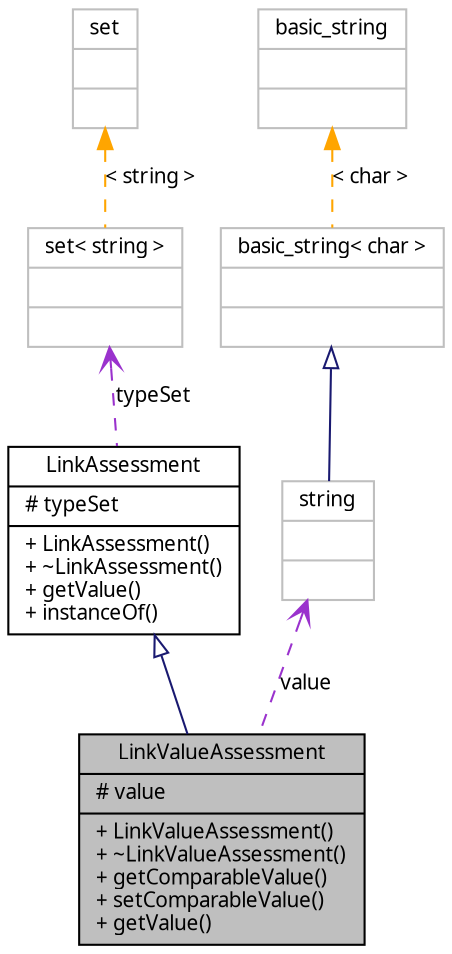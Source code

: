 digraph G
{
  edge [fontname="FreeSans.ttf",fontsize=10,labelfontname="FreeSans.ttf",labelfontsize=10];
  node [fontname="FreeSans.ttf",fontsize=10,shape=record];
  Node1 [label="{LinkValueAssessment\n|# value\l|+ LinkValueAssessment()\l+ ~LinkValueAssessment()\l+ getComparableValue()\l+ setComparableValue()\l+ getValue()\l}",height=0.2,width=0.4,color="black", fillcolor="grey75", style="filled" fontcolor="black"];
  Node2 -> Node1 [dir=back,color="midnightblue",fontsize=10,style="solid",arrowtail="empty"];
  Node2 [label="{LinkAssessment\n|# typeSet\l|+ LinkAssessment()\l+ ~LinkAssessment()\l+ getValue()\l+ instanceOf()\l}",height=0.2,width=0.4,color="black", fillcolor="white", style="filled",URL="$classbr_1_1pucrio_1_1telemidia_1_1ginga_1_1ncl_1_1model_1_1link_1_1LinkAssessment.html"];
  Node3 -> Node2 [dir=back,color="darkorchid3",fontsize=10,style="dashed",label="typeSet",arrowtail="open"];
  Node3 [label="{set\< string \>\n||}",height=0.2,width=0.4,color="grey75", fillcolor="white", style="filled"];
  Node4 -> Node3 [dir=back,color="orange",fontsize=10,style="dashed",label="\< string \>"];
  Node4 [label="{set\n||}",height=0.2,width=0.4,color="grey75", fillcolor="white", style="filled",tooltip="STL class."];
  Node5 -> Node1 [dir=back,color="darkorchid3",fontsize=10,style="dashed",label="value",arrowtail="open"];
  Node5 [label="{string\n||}",height=0.2,width=0.4,color="grey75", fillcolor="white", style="filled",tooltip="STL class."];
  Node6 -> Node5 [dir=back,color="midnightblue",fontsize=10,style="solid",arrowtail="empty"];
  Node6 [label="{basic_string\< char \>\n||}",height=0.2,width=0.4,color="grey75", fillcolor="white", style="filled"];
  Node7 -> Node6 [dir=back,color="orange",fontsize=10,style="dashed",label="\< char \>"];
  Node7 [label="{basic_string\n||}",height=0.2,width=0.4,color="grey75", fillcolor="white", style="filled",tooltip="STL class."];
}
